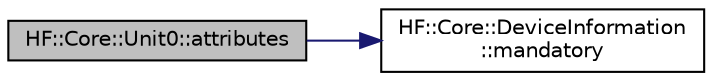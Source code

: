 digraph "HF::Core::Unit0::attributes"
{
  edge [fontname="Helvetica",fontsize="10",labelfontname="Helvetica",labelfontsize="10"];
  node [fontname="Helvetica",fontsize="10",shape=record];
  rankdir="LR";
  Node2 [label="HF::Core::Unit0::attributes",height=0.2,width=0.4,color="black", fillcolor="grey75", style="filled", fontcolor="black"];
  Node2 -> Node3 [color="midnightblue",fontsize="10",style="solid",fontname="Helvetica"];
  Node3 [label="HF::Core::DeviceInformation\l::mandatory",height=0.2,width=0.4,color="black", fillcolor="white", style="filled",URL="$group__dev__info.html#gac986c018a20b226956af25f1c1cfd8dc",tooltip="Create a message that can be used to retrieve the mandatory attributes on a remote device..."];
}
